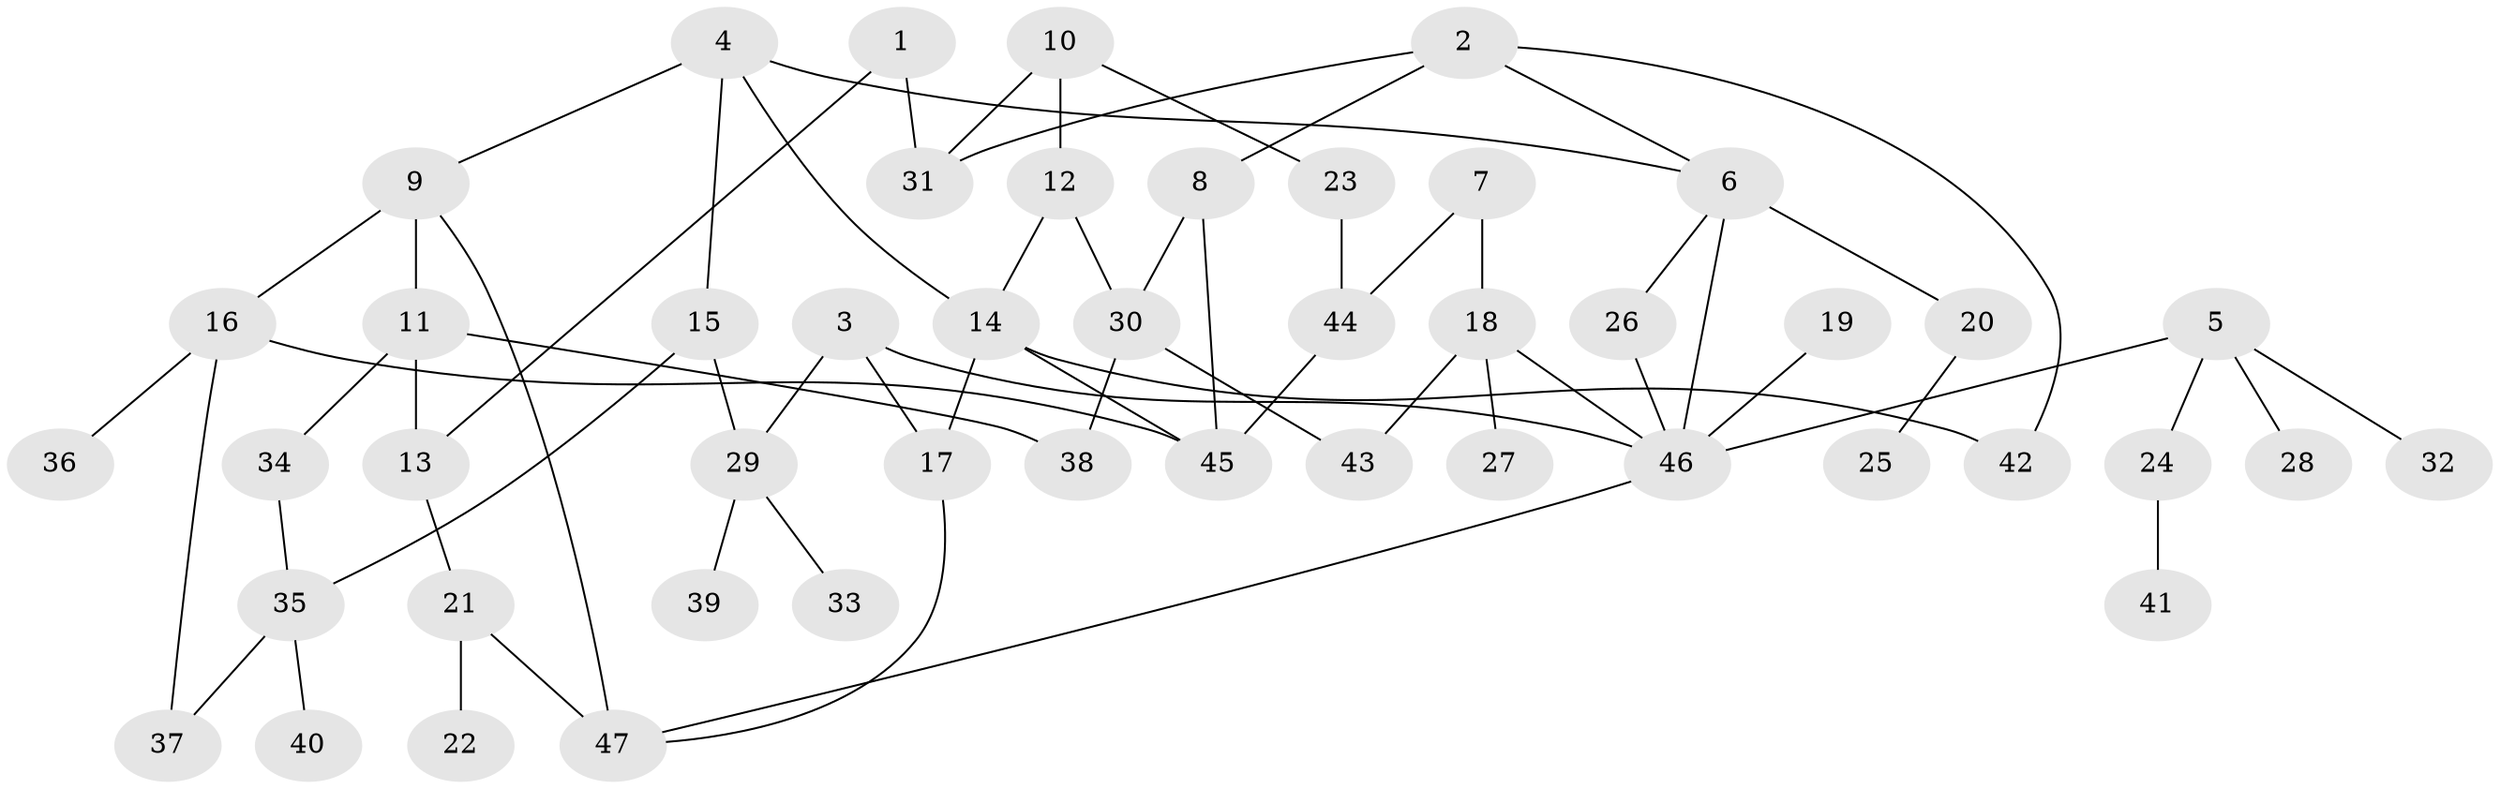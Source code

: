 // original degree distribution, {4: 0.13432835820895522, 5: 0.08955223880597014, 2: 0.2835820895522388, 6: 0.014925373134328358, 1: 0.26865671641791045, 9: 0.014925373134328358, 3: 0.19402985074626866}
// Generated by graph-tools (version 1.1) at 2025/36/03/04/25 23:36:01]
// undirected, 47 vertices, 64 edges
graph export_dot {
  node [color=gray90,style=filled];
  1;
  2;
  3;
  4;
  5;
  6;
  7;
  8;
  9;
  10;
  11;
  12;
  13;
  14;
  15;
  16;
  17;
  18;
  19;
  20;
  21;
  22;
  23;
  24;
  25;
  26;
  27;
  28;
  29;
  30;
  31;
  32;
  33;
  34;
  35;
  36;
  37;
  38;
  39;
  40;
  41;
  42;
  43;
  44;
  45;
  46;
  47;
  1 -- 13 [weight=1.0];
  1 -- 31 [weight=1.0];
  2 -- 6 [weight=1.0];
  2 -- 8 [weight=1.0];
  2 -- 31 [weight=1.0];
  2 -- 42 [weight=1.0];
  3 -- 17 [weight=1.0];
  3 -- 29 [weight=1.0];
  3 -- 46 [weight=1.0];
  4 -- 6 [weight=1.0];
  4 -- 9 [weight=1.0];
  4 -- 14 [weight=1.0];
  4 -- 15 [weight=1.0];
  5 -- 24 [weight=1.0];
  5 -- 28 [weight=1.0];
  5 -- 32 [weight=1.0];
  5 -- 46 [weight=1.0];
  6 -- 20 [weight=2.0];
  6 -- 26 [weight=1.0];
  6 -- 46 [weight=2.0];
  7 -- 18 [weight=1.0];
  7 -- 44 [weight=1.0];
  8 -- 30 [weight=1.0];
  8 -- 45 [weight=1.0];
  9 -- 11 [weight=1.0];
  9 -- 16 [weight=1.0];
  9 -- 47 [weight=1.0];
  10 -- 12 [weight=1.0];
  10 -- 23 [weight=1.0];
  10 -- 31 [weight=1.0];
  11 -- 13 [weight=1.0];
  11 -- 34 [weight=1.0];
  11 -- 38 [weight=1.0];
  12 -- 14 [weight=1.0];
  12 -- 30 [weight=1.0];
  13 -- 21 [weight=1.0];
  14 -- 17 [weight=1.0];
  14 -- 42 [weight=1.0];
  14 -- 45 [weight=1.0];
  15 -- 29 [weight=2.0];
  15 -- 35 [weight=1.0];
  16 -- 36 [weight=1.0];
  16 -- 37 [weight=1.0];
  16 -- 45 [weight=1.0];
  17 -- 47 [weight=1.0];
  18 -- 27 [weight=1.0];
  18 -- 43 [weight=1.0];
  18 -- 46 [weight=1.0];
  19 -- 46 [weight=1.0];
  20 -- 25 [weight=1.0];
  21 -- 22 [weight=1.0];
  21 -- 47 [weight=1.0];
  23 -- 44 [weight=1.0];
  24 -- 41 [weight=1.0];
  26 -- 46 [weight=1.0];
  29 -- 33 [weight=2.0];
  29 -- 39 [weight=1.0];
  30 -- 38 [weight=1.0];
  30 -- 43 [weight=1.0];
  34 -- 35 [weight=1.0];
  35 -- 37 [weight=1.0];
  35 -- 40 [weight=1.0];
  44 -- 45 [weight=1.0];
  46 -- 47 [weight=1.0];
}
